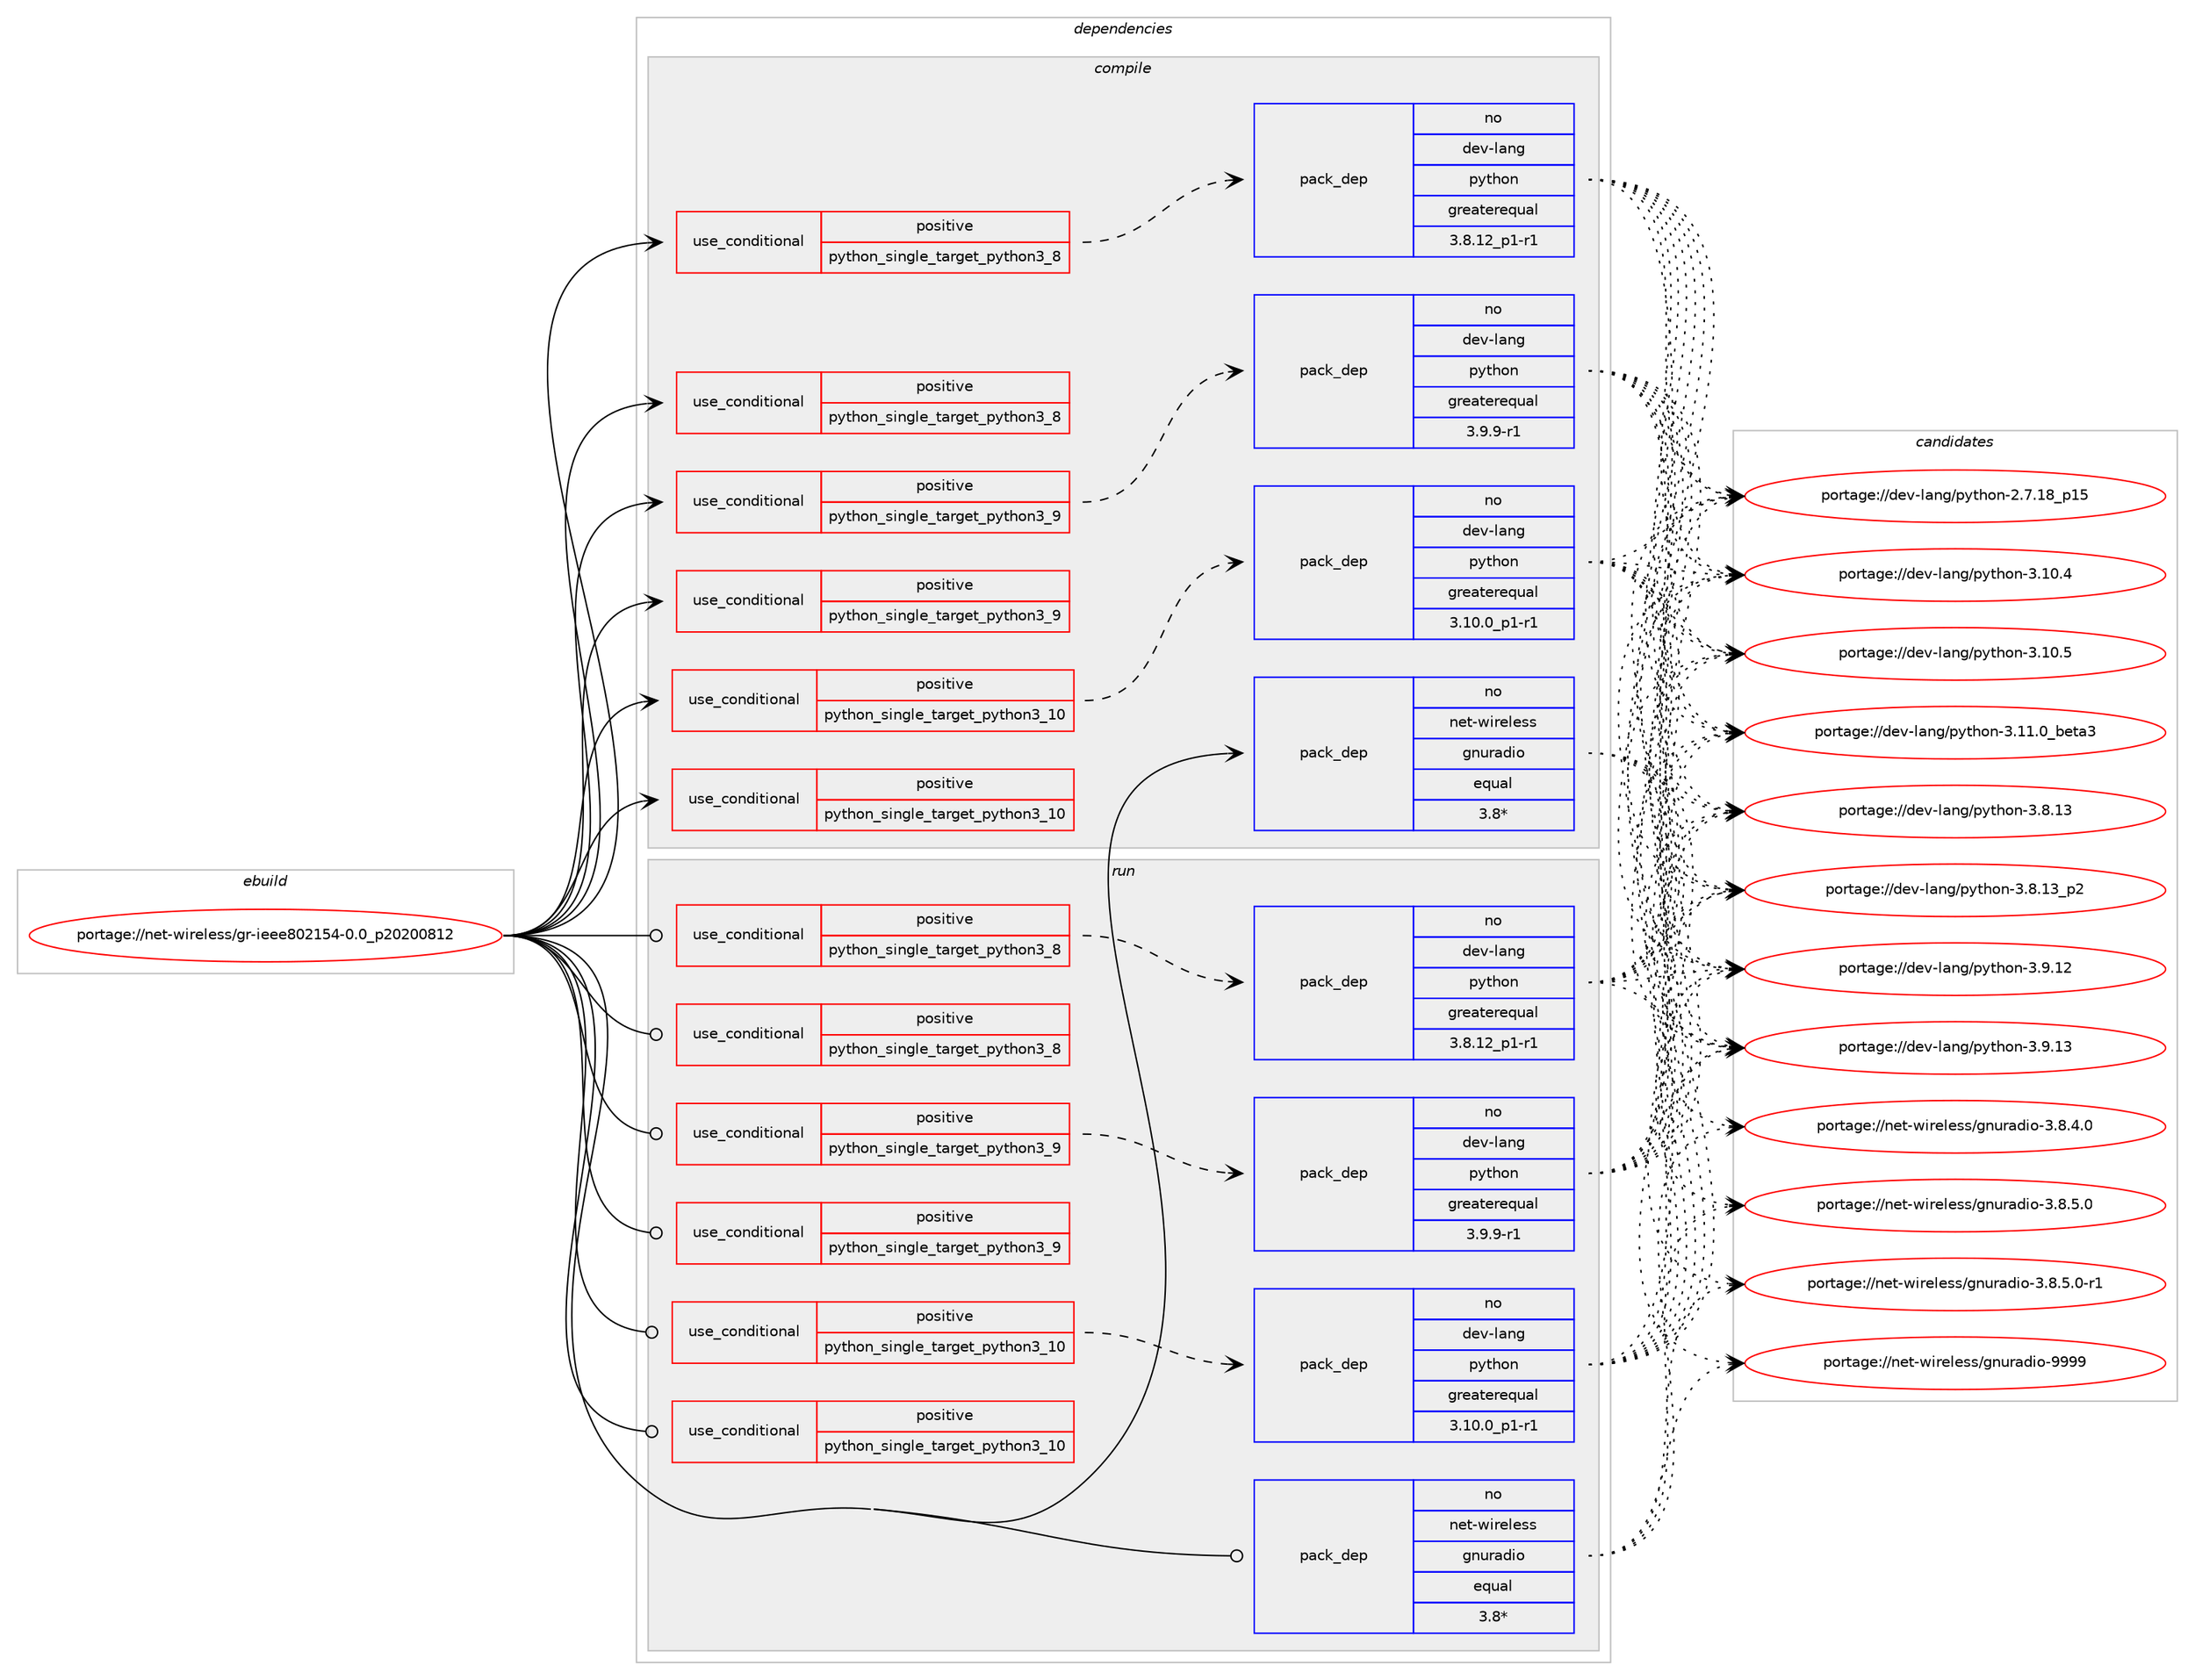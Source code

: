 digraph prolog {

# *************
# Graph options
# *************

newrank=true;
concentrate=true;
compound=true;
graph [rankdir=LR,fontname=Helvetica,fontsize=10,ranksep=1.5];#, ranksep=2.5, nodesep=0.2];
edge  [arrowhead=vee];
node  [fontname=Helvetica,fontsize=10];

# **********
# The ebuild
# **********

subgraph cluster_leftcol {
color=gray;
rank=same;
label=<<i>ebuild</i>>;
id [label="portage://net-wireless/gr-ieee802154-0.0_p20200812", color=red, width=4, href="../net-wireless/gr-ieee802154-0.0_p20200812.svg"];
}

# ****************
# The dependencies
# ****************

subgraph cluster_midcol {
color=gray;
label=<<i>dependencies</i>>;
subgraph cluster_compile {
fillcolor="#eeeeee";
style=filled;
label=<<i>compile</i>>;
subgraph cond1819 {
dependency2529 [label=<<TABLE BORDER="0" CELLBORDER="1" CELLSPACING="0" CELLPADDING="4"><TR><TD ROWSPAN="3" CELLPADDING="10">use_conditional</TD></TR><TR><TD>positive</TD></TR><TR><TD>python_single_target_python3_10</TD></TR></TABLE>>, shape=none, color=red];
subgraph pack695 {
dependency2530 [label=<<TABLE BORDER="0" CELLBORDER="1" CELLSPACING="0" CELLPADDING="4" WIDTH="220"><TR><TD ROWSPAN="6" CELLPADDING="30">pack_dep</TD></TR><TR><TD WIDTH="110">no</TD></TR><TR><TD>dev-lang</TD></TR><TR><TD>python</TD></TR><TR><TD>greaterequal</TD></TR><TR><TD>3.10.0_p1-r1</TD></TR></TABLE>>, shape=none, color=blue];
}
dependency2529:e -> dependency2530:w [weight=20,style="dashed",arrowhead="vee"];
}
id:e -> dependency2529:w [weight=20,style="solid",arrowhead="vee"];
subgraph cond1820 {
dependency2531 [label=<<TABLE BORDER="0" CELLBORDER="1" CELLSPACING="0" CELLPADDING="4"><TR><TD ROWSPAN="3" CELLPADDING="10">use_conditional</TD></TR><TR><TD>positive</TD></TR><TR><TD>python_single_target_python3_10</TD></TR></TABLE>>, shape=none, color=red];
# *** BEGIN UNKNOWN DEPENDENCY TYPE (TODO) ***
# dependency2531 -> package_dependency(portage://net-wireless/gr-ieee802154-0.0_p20200812,install,no,dev-libs,boost,none,[,,],any_same_slot,[use(enable(python_targets_python3_10),negative)])
# *** END UNKNOWN DEPENDENCY TYPE (TODO) ***

}
id:e -> dependency2531:w [weight=20,style="solid",arrowhead="vee"];
subgraph cond1821 {
dependency2532 [label=<<TABLE BORDER="0" CELLBORDER="1" CELLSPACING="0" CELLPADDING="4"><TR><TD ROWSPAN="3" CELLPADDING="10">use_conditional</TD></TR><TR><TD>positive</TD></TR><TR><TD>python_single_target_python3_8</TD></TR></TABLE>>, shape=none, color=red];
subgraph pack696 {
dependency2533 [label=<<TABLE BORDER="0" CELLBORDER="1" CELLSPACING="0" CELLPADDING="4" WIDTH="220"><TR><TD ROWSPAN="6" CELLPADDING="30">pack_dep</TD></TR><TR><TD WIDTH="110">no</TD></TR><TR><TD>dev-lang</TD></TR><TR><TD>python</TD></TR><TR><TD>greaterequal</TD></TR><TR><TD>3.8.12_p1-r1</TD></TR></TABLE>>, shape=none, color=blue];
}
dependency2532:e -> dependency2533:w [weight=20,style="dashed",arrowhead="vee"];
}
id:e -> dependency2532:w [weight=20,style="solid",arrowhead="vee"];
subgraph cond1822 {
dependency2534 [label=<<TABLE BORDER="0" CELLBORDER="1" CELLSPACING="0" CELLPADDING="4"><TR><TD ROWSPAN="3" CELLPADDING="10">use_conditional</TD></TR><TR><TD>positive</TD></TR><TR><TD>python_single_target_python3_8</TD></TR></TABLE>>, shape=none, color=red];
# *** BEGIN UNKNOWN DEPENDENCY TYPE (TODO) ***
# dependency2534 -> package_dependency(portage://net-wireless/gr-ieee802154-0.0_p20200812,install,no,dev-libs,boost,none,[,,],any_same_slot,[use(enable(python_targets_python3_8),negative)])
# *** END UNKNOWN DEPENDENCY TYPE (TODO) ***

}
id:e -> dependency2534:w [weight=20,style="solid",arrowhead="vee"];
subgraph cond1823 {
dependency2535 [label=<<TABLE BORDER="0" CELLBORDER="1" CELLSPACING="0" CELLPADDING="4"><TR><TD ROWSPAN="3" CELLPADDING="10">use_conditional</TD></TR><TR><TD>positive</TD></TR><TR><TD>python_single_target_python3_9</TD></TR></TABLE>>, shape=none, color=red];
subgraph pack697 {
dependency2536 [label=<<TABLE BORDER="0" CELLBORDER="1" CELLSPACING="0" CELLPADDING="4" WIDTH="220"><TR><TD ROWSPAN="6" CELLPADDING="30">pack_dep</TD></TR><TR><TD WIDTH="110">no</TD></TR><TR><TD>dev-lang</TD></TR><TR><TD>python</TD></TR><TR><TD>greaterequal</TD></TR><TR><TD>3.9.9-r1</TD></TR></TABLE>>, shape=none, color=blue];
}
dependency2535:e -> dependency2536:w [weight=20,style="dashed",arrowhead="vee"];
}
id:e -> dependency2535:w [weight=20,style="solid",arrowhead="vee"];
subgraph cond1824 {
dependency2537 [label=<<TABLE BORDER="0" CELLBORDER="1" CELLSPACING="0" CELLPADDING="4"><TR><TD ROWSPAN="3" CELLPADDING="10">use_conditional</TD></TR><TR><TD>positive</TD></TR><TR><TD>python_single_target_python3_9</TD></TR></TABLE>>, shape=none, color=red];
# *** BEGIN UNKNOWN DEPENDENCY TYPE (TODO) ***
# dependency2537 -> package_dependency(portage://net-wireless/gr-ieee802154-0.0_p20200812,install,no,dev-libs,boost,none,[,,],any_same_slot,[use(enable(python_targets_python3_9),negative)])
# *** END UNKNOWN DEPENDENCY TYPE (TODO) ***

}
id:e -> dependency2537:w [weight=20,style="solid",arrowhead="vee"];
# *** BEGIN UNKNOWN DEPENDENCY TYPE (TODO) ***
# id -> package_dependency(portage://net-wireless/gr-ieee802154-0.0_p20200812,install,no,dev-lang,swig,none,[,,],[slot(0)],[])
# *** END UNKNOWN DEPENDENCY TYPE (TODO) ***

# *** BEGIN UNKNOWN DEPENDENCY TYPE (TODO) ***
# id -> package_dependency(portage://net-wireless/gr-ieee802154-0.0_p20200812,install,no,dev-libs,gmp,none,[,,],[],[])
# *** END UNKNOWN DEPENDENCY TYPE (TODO) ***

subgraph pack698 {
dependency2538 [label=<<TABLE BORDER="0" CELLBORDER="1" CELLSPACING="0" CELLPADDING="4" WIDTH="220"><TR><TD ROWSPAN="6" CELLPADDING="30">pack_dep</TD></TR><TR><TD WIDTH="110">no</TD></TR><TR><TD>net-wireless</TD></TR><TR><TD>gnuradio</TD></TR><TR><TD>equal</TD></TR><TR><TD>3.8*</TD></TR></TABLE>>, shape=none, color=blue];
}
id:e -> dependency2538:w [weight=20,style="solid",arrowhead="vee"];
# *** BEGIN UNKNOWN DEPENDENCY TYPE (TODO) ***
# id -> package_dependency(portage://net-wireless/gr-ieee802154-0.0_p20200812,install,no,sci-libs,volk,none,[,,],any_same_slot,[])
# *** END UNKNOWN DEPENDENCY TYPE (TODO) ***

}
subgraph cluster_compileandrun {
fillcolor="#eeeeee";
style=filled;
label=<<i>compile and run</i>>;
}
subgraph cluster_run {
fillcolor="#eeeeee";
style=filled;
label=<<i>run</i>>;
subgraph cond1825 {
dependency2539 [label=<<TABLE BORDER="0" CELLBORDER="1" CELLSPACING="0" CELLPADDING="4"><TR><TD ROWSPAN="3" CELLPADDING="10">use_conditional</TD></TR><TR><TD>positive</TD></TR><TR><TD>python_single_target_python3_10</TD></TR></TABLE>>, shape=none, color=red];
subgraph pack699 {
dependency2540 [label=<<TABLE BORDER="0" CELLBORDER="1" CELLSPACING="0" CELLPADDING="4" WIDTH="220"><TR><TD ROWSPAN="6" CELLPADDING="30">pack_dep</TD></TR><TR><TD WIDTH="110">no</TD></TR><TR><TD>dev-lang</TD></TR><TR><TD>python</TD></TR><TR><TD>greaterequal</TD></TR><TR><TD>3.10.0_p1-r1</TD></TR></TABLE>>, shape=none, color=blue];
}
dependency2539:e -> dependency2540:w [weight=20,style="dashed",arrowhead="vee"];
}
id:e -> dependency2539:w [weight=20,style="solid",arrowhead="odot"];
subgraph cond1826 {
dependency2541 [label=<<TABLE BORDER="0" CELLBORDER="1" CELLSPACING="0" CELLPADDING="4"><TR><TD ROWSPAN="3" CELLPADDING="10">use_conditional</TD></TR><TR><TD>positive</TD></TR><TR><TD>python_single_target_python3_10</TD></TR></TABLE>>, shape=none, color=red];
# *** BEGIN UNKNOWN DEPENDENCY TYPE (TODO) ***
# dependency2541 -> package_dependency(portage://net-wireless/gr-ieee802154-0.0_p20200812,run,no,dev-libs,boost,none,[,,],any_same_slot,[use(enable(python_targets_python3_10),negative)])
# *** END UNKNOWN DEPENDENCY TYPE (TODO) ***

}
id:e -> dependency2541:w [weight=20,style="solid",arrowhead="odot"];
subgraph cond1827 {
dependency2542 [label=<<TABLE BORDER="0" CELLBORDER="1" CELLSPACING="0" CELLPADDING="4"><TR><TD ROWSPAN="3" CELLPADDING="10">use_conditional</TD></TR><TR><TD>positive</TD></TR><TR><TD>python_single_target_python3_8</TD></TR></TABLE>>, shape=none, color=red];
subgraph pack700 {
dependency2543 [label=<<TABLE BORDER="0" CELLBORDER="1" CELLSPACING="0" CELLPADDING="4" WIDTH="220"><TR><TD ROWSPAN="6" CELLPADDING="30">pack_dep</TD></TR><TR><TD WIDTH="110">no</TD></TR><TR><TD>dev-lang</TD></TR><TR><TD>python</TD></TR><TR><TD>greaterequal</TD></TR><TR><TD>3.8.12_p1-r1</TD></TR></TABLE>>, shape=none, color=blue];
}
dependency2542:e -> dependency2543:w [weight=20,style="dashed",arrowhead="vee"];
}
id:e -> dependency2542:w [weight=20,style="solid",arrowhead="odot"];
subgraph cond1828 {
dependency2544 [label=<<TABLE BORDER="0" CELLBORDER="1" CELLSPACING="0" CELLPADDING="4"><TR><TD ROWSPAN="3" CELLPADDING="10">use_conditional</TD></TR><TR><TD>positive</TD></TR><TR><TD>python_single_target_python3_8</TD></TR></TABLE>>, shape=none, color=red];
# *** BEGIN UNKNOWN DEPENDENCY TYPE (TODO) ***
# dependency2544 -> package_dependency(portage://net-wireless/gr-ieee802154-0.0_p20200812,run,no,dev-libs,boost,none,[,,],any_same_slot,[use(enable(python_targets_python3_8),negative)])
# *** END UNKNOWN DEPENDENCY TYPE (TODO) ***

}
id:e -> dependency2544:w [weight=20,style="solid",arrowhead="odot"];
subgraph cond1829 {
dependency2545 [label=<<TABLE BORDER="0" CELLBORDER="1" CELLSPACING="0" CELLPADDING="4"><TR><TD ROWSPAN="3" CELLPADDING="10">use_conditional</TD></TR><TR><TD>positive</TD></TR><TR><TD>python_single_target_python3_9</TD></TR></TABLE>>, shape=none, color=red];
subgraph pack701 {
dependency2546 [label=<<TABLE BORDER="0" CELLBORDER="1" CELLSPACING="0" CELLPADDING="4" WIDTH="220"><TR><TD ROWSPAN="6" CELLPADDING="30">pack_dep</TD></TR><TR><TD WIDTH="110">no</TD></TR><TR><TD>dev-lang</TD></TR><TR><TD>python</TD></TR><TR><TD>greaterequal</TD></TR><TR><TD>3.9.9-r1</TD></TR></TABLE>>, shape=none, color=blue];
}
dependency2545:e -> dependency2546:w [weight=20,style="dashed",arrowhead="vee"];
}
id:e -> dependency2545:w [weight=20,style="solid",arrowhead="odot"];
subgraph cond1830 {
dependency2547 [label=<<TABLE BORDER="0" CELLBORDER="1" CELLSPACING="0" CELLPADDING="4"><TR><TD ROWSPAN="3" CELLPADDING="10">use_conditional</TD></TR><TR><TD>positive</TD></TR><TR><TD>python_single_target_python3_9</TD></TR></TABLE>>, shape=none, color=red];
# *** BEGIN UNKNOWN DEPENDENCY TYPE (TODO) ***
# dependency2547 -> package_dependency(portage://net-wireless/gr-ieee802154-0.0_p20200812,run,no,dev-libs,boost,none,[,,],any_same_slot,[use(enable(python_targets_python3_9),negative)])
# *** END UNKNOWN DEPENDENCY TYPE (TODO) ***

}
id:e -> dependency2547:w [weight=20,style="solid",arrowhead="odot"];
# *** BEGIN UNKNOWN DEPENDENCY TYPE (TODO) ***
# id -> package_dependency(portage://net-wireless/gr-ieee802154-0.0_p20200812,run,no,dev-libs,gmp,none,[,,],[],[])
# *** END UNKNOWN DEPENDENCY TYPE (TODO) ***

subgraph pack702 {
dependency2548 [label=<<TABLE BORDER="0" CELLBORDER="1" CELLSPACING="0" CELLPADDING="4" WIDTH="220"><TR><TD ROWSPAN="6" CELLPADDING="30">pack_dep</TD></TR><TR><TD WIDTH="110">no</TD></TR><TR><TD>net-wireless</TD></TR><TR><TD>gnuradio</TD></TR><TR><TD>equal</TD></TR><TR><TD>3.8*</TD></TR></TABLE>>, shape=none, color=blue];
}
id:e -> dependency2548:w [weight=20,style="solid",arrowhead="odot"];
# *** BEGIN UNKNOWN DEPENDENCY TYPE (TODO) ***
# id -> package_dependency(portage://net-wireless/gr-ieee802154-0.0_p20200812,run,no,sci-libs,volk,none,[,,],any_same_slot,[])
# *** END UNKNOWN DEPENDENCY TYPE (TODO) ***

}
}

# **************
# The candidates
# **************

subgraph cluster_choices {
rank=same;
color=gray;
label=<<i>candidates</i>>;

subgraph choice695 {
color=black;
nodesep=1;
choice10010111845108971101034711212111610411111045504655464956951124953 [label="portage://dev-lang/python-2.7.18_p15", color=red, width=4,href="../dev-lang/python-2.7.18_p15.svg"];
choice10010111845108971101034711212111610411111045514649484652 [label="portage://dev-lang/python-3.10.4", color=red, width=4,href="../dev-lang/python-3.10.4.svg"];
choice10010111845108971101034711212111610411111045514649484653 [label="portage://dev-lang/python-3.10.5", color=red, width=4,href="../dev-lang/python-3.10.5.svg"];
choice1001011184510897110103471121211161041111104551464949464895981011169751 [label="portage://dev-lang/python-3.11.0_beta3", color=red, width=4,href="../dev-lang/python-3.11.0_beta3.svg"];
choice10010111845108971101034711212111610411111045514656464951 [label="portage://dev-lang/python-3.8.13", color=red, width=4,href="../dev-lang/python-3.8.13.svg"];
choice100101118451089711010347112121116104111110455146564649519511250 [label="portage://dev-lang/python-3.8.13_p2", color=red, width=4,href="../dev-lang/python-3.8.13_p2.svg"];
choice10010111845108971101034711212111610411111045514657464950 [label="portage://dev-lang/python-3.9.12", color=red, width=4,href="../dev-lang/python-3.9.12.svg"];
choice10010111845108971101034711212111610411111045514657464951 [label="portage://dev-lang/python-3.9.13", color=red, width=4,href="../dev-lang/python-3.9.13.svg"];
dependency2530:e -> choice10010111845108971101034711212111610411111045504655464956951124953:w [style=dotted,weight="100"];
dependency2530:e -> choice10010111845108971101034711212111610411111045514649484652:w [style=dotted,weight="100"];
dependency2530:e -> choice10010111845108971101034711212111610411111045514649484653:w [style=dotted,weight="100"];
dependency2530:e -> choice1001011184510897110103471121211161041111104551464949464895981011169751:w [style=dotted,weight="100"];
dependency2530:e -> choice10010111845108971101034711212111610411111045514656464951:w [style=dotted,weight="100"];
dependency2530:e -> choice100101118451089711010347112121116104111110455146564649519511250:w [style=dotted,weight="100"];
dependency2530:e -> choice10010111845108971101034711212111610411111045514657464950:w [style=dotted,weight="100"];
dependency2530:e -> choice10010111845108971101034711212111610411111045514657464951:w [style=dotted,weight="100"];
}
subgraph choice696 {
color=black;
nodesep=1;
choice10010111845108971101034711212111610411111045504655464956951124953 [label="portage://dev-lang/python-2.7.18_p15", color=red, width=4,href="../dev-lang/python-2.7.18_p15.svg"];
choice10010111845108971101034711212111610411111045514649484652 [label="portage://dev-lang/python-3.10.4", color=red, width=4,href="../dev-lang/python-3.10.4.svg"];
choice10010111845108971101034711212111610411111045514649484653 [label="portage://dev-lang/python-3.10.5", color=red, width=4,href="../dev-lang/python-3.10.5.svg"];
choice1001011184510897110103471121211161041111104551464949464895981011169751 [label="portage://dev-lang/python-3.11.0_beta3", color=red, width=4,href="../dev-lang/python-3.11.0_beta3.svg"];
choice10010111845108971101034711212111610411111045514656464951 [label="portage://dev-lang/python-3.8.13", color=red, width=4,href="../dev-lang/python-3.8.13.svg"];
choice100101118451089711010347112121116104111110455146564649519511250 [label="portage://dev-lang/python-3.8.13_p2", color=red, width=4,href="../dev-lang/python-3.8.13_p2.svg"];
choice10010111845108971101034711212111610411111045514657464950 [label="portage://dev-lang/python-3.9.12", color=red, width=4,href="../dev-lang/python-3.9.12.svg"];
choice10010111845108971101034711212111610411111045514657464951 [label="portage://dev-lang/python-3.9.13", color=red, width=4,href="../dev-lang/python-3.9.13.svg"];
dependency2533:e -> choice10010111845108971101034711212111610411111045504655464956951124953:w [style=dotted,weight="100"];
dependency2533:e -> choice10010111845108971101034711212111610411111045514649484652:w [style=dotted,weight="100"];
dependency2533:e -> choice10010111845108971101034711212111610411111045514649484653:w [style=dotted,weight="100"];
dependency2533:e -> choice1001011184510897110103471121211161041111104551464949464895981011169751:w [style=dotted,weight="100"];
dependency2533:e -> choice10010111845108971101034711212111610411111045514656464951:w [style=dotted,weight="100"];
dependency2533:e -> choice100101118451089711010347112121116104111110455146564649519511250:w [style=dotted,weight="100"];
dependency2533:e -> choice10010111845108971101034711212111610411111045514657464950:w [style=dotted,weight="100"];
dependency2533:e -> choice10010111845108971101034711212111610411111045514657464951:w [style=dotted,weight="100"];
}
subgraph choice697 {
color=black;
nodesep=1;
choice10010111845108971101034711212111610411111045504655464956951124953 [label="portage://dev-lang/python-2.7.18_p15", color=red, width=4,href="../dev-lang/python-2.7.18_p15.svg"];
choice10010111845108971101034711212111610411111045514649484652 [label="portage://dev-lang/python-3.10.4", color=red, width=4,href="../dev-lang/python-3.10.4.svg"];
choice10010111845108971101034711212111610411111045514649484653 [label="portage://dev-lang/python-3.10.5", color=red, width=4,href="../dev-lang/python-3.10.5.svg"];
choice1001011184510897110103471121211161041111104551464949464895981011169751 [label="portage://dev-lang/python-3.11.0_beta3", color=red, width=4,href="../dev-lang/python-3.11.0_beta3.svg"];
choice10010111845108971101034711212111610411111045514656464951 [label="portage://dev-lang/python-3.8.13", color=red, width=4,href="../dev-lang/python-3.8.13.svg"];
choice100101118451089711010347112121116104111110455146564649519511250 [label="portage://dev-lang/python-3.8.13_p2", color=red, width=4,href="../dev-lang/python-3.8.13_p2.svg"];
choice10010111845108971101034711212111610411111045514657464950 [label="portage://dev-lang/python-3.9.12", color=red, width=4,href="../dev-lang/python-3.9.12.svg"];
choice10010111845108971101034711212111610411111045514657464951 [label="portage://dev-lang/python-3.9.13", color=red, width=4,href="../dev-lang/python-3.9.13.svg"];
dependency2536:e -> choice10010111845108971101034711212111610411111045504655464956951124953:w [style=dotted,weight="100"];
dependency2536:e -> choice10010111845108971101034711212111610411111045514649484652:w [style=dotted,weight="100"];
dependency2536:e -> choice10010111845108971101034711212111610411111045514649484653:w [style=dotted,weight="100"];
dependency2536:e -> choice1001011184510897110103471121211161041111104551464949464895981011169751:w [style=dotted,weight="100"];
dependency2536:e -> choice10010111845108971101034711212111610411111045514656464951:w [style=dotted,weight="100"];
dependency2536:e -> choice100101118451089711010347112121116104111110455146564649519511250:w [style=dotted,weight="100"];
dependency2536:e -> choice10010111845108971101034711212111610411111045514657464950:w [style=dotted,weight="100"];
dependency2536:e -> choice10010111845108971101034711212111610411111045514657464951:w [style=dotted,weight="100"];
}
subgraph choice698 {
color=black;
nodesep=1;
choice1101011164511910511410110810111511547103110117114971001051114551465646524648 [label="portage://net-wireless/gnuradio-3.8.4.0", color=red, width=4,href="../net-wireless/gnuradio-3.8.4.0.svg"];
choice1101011164511910511410110810111511547103110117114971001051114551465646534648 [label="portage://net-wireless/gnuradio-3.8.5.0", color=red, width=4,href="../net-wireless/gnuradio-3.8.5.0.svg"];
choice11010111645119105114101108101115115471031101171149710010511145514656465346484511449 [label="portage://net-wireless/gnuradio-3.8.5.0-r1", color=red, width=4,href="../net-wireless/gnuradio-3.8.5.0-r1.svg"];
choice1101011164511910511410110810111511547103110117114971001051114557575757 [label="portage://net-wireless/gnuradio-9999", color=red, width=4,href="../net-wireless/gnuradio-9999.svg"];
dependency2538:e -> choice1101011164511910511410110810111511547103110117114971001051114551465646524648:w [style=dotted,weight="100"];
dependency2538:e -> choice1101011164511910511410110810111511547103110117114971001051114551465646534648:w [style=dotted,weight="100"];
dependency2538:e -> choice11010111645119105114101108101115115471031101171149710010511145514656465346484511449:w [style=dotted,weight="100"];
dependency2538:e -> choice1101011164511910511410110810111511547103110117114971001051114557575757:w [style=dotted,weight="100"];
}
subgraph choice699 {
color=black;
nodesep=1;
choice10010111845108971101034711212111610411111045504655464956951124953 [label="portage://dev-lang/python-2.7.18_p15", color=red, width=4,href="../dev-lang/python-2.7.18_p15.svg"];
choice10010111845108971101034711212111610411111045514649484652 [label="portage://dev-lang/python-3.10.4", color=red, width=4,href="../dev-lang/python-3.10.4.svg"];
choice10010111845108971101034711212111610411111045514649484653 [label="portage://dev-lang/python-3.10.5", color=red, width=4,href="../dev-lang/python-3.10.5.svg"];
choice1001011184510897110103471121211161041111104551464949464895981011169751 [label="portage://dev-lang/python-3.11.0_beta3", color=red, width=4,href="../dev-lang/python-3.11.0_beta3.svg"];
choice10010111845108971101034711212111610411111045514656464951 [label="portage://dev-lang/python-3.8.13", color=red, width=4,href="../dev-lang/python-3.8.13.svg"];
choice100101118451089711010347112121116104111110455146564649519511250 [label="portage://dev-lang/python-3.8.13_p2", color=red, width=4,href="../dev-lang/python-3.8.13_p2.svg"];
choice10010111845108971101034711212111610411111045514657464950 [label="portage://dev-lang/python-3.9.12", color=red, width=4,href="../dev-lang/python-3.9.12.svg"];
choice10010111845108971101034711212111610411111045514657464951 [label="portage://dev-lang/python-3.9.13", color=red, width=4,href="../dev-lang/python-3.9.13.svg"];
dependency2540:e -> choice10010111845108971101034711212111610411111045504655464956951124953:w [style=dotted,weight="100"];
dependency2540:e -> choice10010111845108971101034711212111610411111045514649484652:w [style=dotted,weight="100"];
dependency2540:e -> choice10010111845108971101034711212111610411111045514649484653:w [style=dotted,weight="100"];
dependency2540:e -> choice1001011184510897110103471121211161041111104551464949464895981011169751:w [style=dotted,weight="100"];
dependency2540:e -> choice10010111845108971101034711212111610411111045514656464951:w [style=dotted,weight="100"];
dependency2540:e -> choice100101118451089711010347112121116104111110455146564649519511250:w [style=dotted,weight="100"];
dependency2540:e -> choice10010111845108971101034711212111610411111045514657464950:w [style=dotted,weight="100"];
dependency2540:e -> choice10010111845108971101034711212111610411111045514657464951:w [style=dotted,weight="100"];
}
subgraph choice700 {
color=black;
nodesep=1;
choice10010111845108971101034711212111610411111045504655464956951124953 [label="portage://dev-lang/python-2.7.18_p15", color=red, width=4,href="../dev-lang/python-2.7.18_p15.svg"];
choice10010111845108971101034711212111610411111045514649484652 [label="portage://dev-lang/python-3.10.4", color=red, width=4,href="../dev-lang/python-3.10.4.svg"];
choice10010111845108971101034711212111610411111045514649484653 [label="portage://dev-lang/python-3.10.5", color=red, width=4,href="../dev-lang/python-3.10.5.svg"];
choice1001011184510897110103471121211161041111104551464949464895981011169751 [label="portage://dev-lang/python-3.11.0_beta3", color=red, width=4,href="../dev-lang/python-3.11.0_beta3.svg"];
choice10010111845108971101034711212111610411111045514656464951 [label="portage://dev-lang/python-3.8.13", color=red, width=4,href="../dev-lang/python-3.8.13.svg"];
choice100101118451089711010347112121116104111110455146564649519511250 [label="portage://dev-lang/python-3.8.13_p2", color=red, width=4,href="../dev-lang/python-3.8.13_p2.svg"];
choice10010111845108971101034711212111610411111045514657464950 [label="portage://dev-lang/python-3.9.12", color=red, width=4,href="../dev-lang/python-3.9.12.svg"];
choice10010111845108971101034711212111610411111045514657464951 [label="portage://dev-lang/python-3.9.13", color=red, width=4,href="../dev-lang/python-3.9.13.svg"];
dependency2543:e -> choice10010111845108971101034711212111610411111045504655464956951124953:w [style=dotted,weight="100"];
dependency2543:e -> choice10010111845108971101034711212111610411111045514649484652:w [style=dotted,weight="100"];
dependency2543:e -> choice10010111845108971101034711212111610411111045514649484653:w [style=dotted,weight="100"];
dependency2543:e -> choice1001011184510897110103471121211161041111104551464949464895981011169751:w [style=dotted,weight="100"];
dependency2543:e -> choice10010111845108971101034711212111610411111045514656464951:w [style=dotted,weight="100"];
dependency2543:e -> choice100101118451089711010347112121116104111110455146564649519511250:w [style=dotted,weight="100"];
dependency2543:e -> choice10010111845108971101034711212111610411111045514657464950:w [style=dotted,weight="100"];
dependency2543:e -> choice10010111845108971101034711212111610411111045514657464951:w [style=dotted,weight="100"];
}
subgraph choice701 {
color=black;
nodesep=1;
choice10010111845108971101034711212111610411111045504655464956951124953 [label="portage://dev-lang/python-2.7.18_p15", color=red, width=4,href="../dev-lang/python-2.7.18_p15.svg"];
choice10010111845108971101034711212111610411111045514649484652 [label="portage://dev-lang/python-3.10.4", color=red, width=4,href="../dev-lang/python-3.10.4.svg"];
choice10010111845108971101034711212111610411111045514649484653 [label="portage://dev-lang/python-3.10.5", color=red, width=4,href="../dev-lang/python-3.10.5.svg"];
choice1001011184510897110103471121211161041111104551464949464895981011169751 [label="portage://dev-lang/python-3.11.0_beta3", color=red, width=4,href="../dev-lang/python-3.11.0_beta3.svg"];
choice10010111845108971101034711212111610411111045514656464951 [label="portage://dev-lang/python-3.8.13", color=red, width=4,href="../dev-lang/python-3.8.13.svg"];
choice100101118451089711010347112121116104111110455146564649519511250 [label="portage://dev-lang/python-3.8.13_p2", color=red, width=4,href="../dev-lang/python-3.8.13_p2.svg"];
choice10010111845108971101034711212111610411111045514657464950 [label="portage://dev-lang/python-3.9.12", color=red, width=4,href="../dev-lang/python-3.9.12.svg"];
choice10010111845108971101034711212111610411111045514657464951 [label="portage://dev-lang/python-3.9.13", color=red, width=4,href="../dev-lang/python-3.9.13.svg"];
dependency2546:e -> choice10010111845108971101034711212111610411111045504655464956951124953:w [style=dotted,weight="100"];
dependency2546:e -> choice10010111845108971101034711212111610411111045514649484652:w [style=dotted,weight="100"];
dependency2546:e -> choice10010111845108971101034711212111610411111045514649484653:w [style=dotted,weight="100"];
dependency2546:e -> choice1001011184510897110103471121211161041111104551464949464895981011169751:w [style=dotted,weight="100"];
dependency2546:e -> choice10010111845108971101034711212111610411111045514656464951:w [style=dotted,weight="100"];
dependency2546:e -> choice100101118451089711010347112121116104111110455146564649519511250:w [style=dotted,weight="100"];
dependency2546:e -> choice10010111845108971101034711212111610411111045514657464950:w [style=dotted,weight="100"];
dependency2546:e -> choice10010111845108971101034711212111610411111045514657464951:w [style=dotted,weight="100"];
}
subgraph choice702 {
color=black;
nodesep=1;
choice1101011164511910511410110810111511547103110117114971001051114551465646524648 [label="portage://net-wireless/gnuradio-3.8.4.0", color=red, width=4,href="../net-wireless/gnuradio-3.8.4.0.svg"];
choice1101011164511910511410110810111511547103110117114971001051114551465646534648 [label="portage://net-wireless/gnuradio-3.8.5.0", color=red, width=4,href="../net-wireless/gnuradio-3.8.5.0.svg"];
choice11010111645119105114101108101115115471031101171149710010511145514656465346484511449 [label="portage://net-wireless/gnuradio-3.8.5.0-r1", color=red, width=4,href="../net-wireless/gnuradio-3.8.5.0-r1.svg"];
choice1101011164511910511410110810111511547103110117114971001051114557575757 [label="portage://net-wireless/gnuradio-9999", color=red, width=4,href="../net-wireless/gnuradio-9999.svg"];
dependency2548:e -> choice1101011164511910511410110810111511547103110117114971001051114551465646524648:w [style=dotted,weight="100"];
dependency2548:e -> choice1101011164511910511410110810111511547103110117114971001051114551465646534648:w [style=dotted,weight="100"];
dependency2548:e -> choice11010111645119105114101108101115115471031101171149710010511145514656465346484511449:w [style=dotted,weight="100"];
dependency2548:e -> choice1101011164511910511410110810111511547103110117114971001051114557575757:w [style=dotted,weight="100"];
}
}

}
